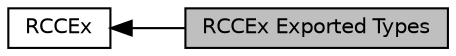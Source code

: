 digraph "RCCEx Exported Types"
{
  edge [fontname="Helvetica",fontsize="10",labelfontname="Helvetica",labelfontsize="10"];
  node [fontname="Helvetica",fontsize="10",shape=box];
  rankdir=LR;
  Node2 [label="RCCEx",height=0.2,width=0.4,color="black", fillcolor="white", style="filled",URL="$group__RCCEx.html",tooltip="RCC Extended HAL module driver."];
  Node1 [label="RCCEx Exported Types",height=0.2,width=0.4,color="black", fillcolor="grey75", style="filled", fontcolor="black",tooltip=" "];
  Node2->Node1 [shape=plaintext, dir="back", style="solid"];
}
